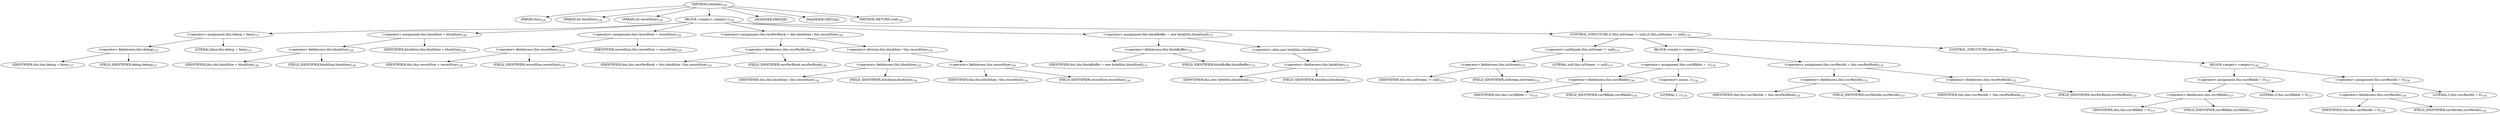 digraph "initialize" {  
"276" [label = <(METHOD,initialize)<SUB>126</SUB>> ]
"20" [label = <(PARAM,this)<SUB>126</SUB>> ]
"277" [label = <(PARAM,int blockSize)<SUB>126</SUB>> ]
"278" [label = <(PARAM,int recordSize)<SUB>126</SUB>> ]
"279" [label = <(BLOCK,&lt;empty&gt;,&lt;empty&gt;)<SUB>126</SUB>> ]
"280" [label = <(&lt;operator&gt;.assignment,this.debug = false)<SUB>127</SUB>> ]
"281" [label = <(&lt;operator&gt;.fieldAccess,this.debug)<SUB>127</SUB>> ]
"19" [label = <(IDENTIFIER,this,this.debug = false)<SUB>127</SUB>> ]
"282" [label = <(FIELD_IDENTIFIER,debug,debug)<SUB>127</SUB>> ]
"283" [label = <(LITERAL,false,this.debug = false)<SUB>127</SUB>> ]
"284" [label = <(&lt;operator&gt;.assignment,this.blockSize = blockSize)<SUB>128</SUB>> ]
"285" [label = <(&lt;operator&gt;.fieldAccess,this.blockSize)<SUB>128</SUB>> ]
"21" [label = <(IDENTIFIER,this,this.blockSize = blockSize)<SUB>128</SUB>> ]
"286" [label = <(FIELD_IDENTIFIER,blockSize,blockSize)<SUB>128</SUB>> ]
"287" [label = <(IDENTIFIER,blockSize,this.blockSize = blockSize)<SUB>128</SUB>> ]
"288" [label = <(&lt;operator&gt;.assignment,this.recordSize = recordSize)<SUB>129</SUB>> ]
"289" [label = <(&lt;operator&gt;.fieldAccess,this.recordSize)<SUB>129</SUB>> ]
"22" [label = <(IDENTIFIER,this,this.recordSize = recordSize)<SUB>129</SUB>> ]
"290" [label = <(FIELD_IDENTIFIER,recordSize,recordSize)<SUB>129</SUB>> ]
"291" [label = <(IDENTIFIER,recordSize,this.recordSize = recordSize)<SUB>129</SUB>> ]
"292" [label = <(&lt;operator&gt;.assignment,this.recsPerBlock = this.blockSize / this.recordSize)<SUB>130</SUB>> ]
"293" [label = <(&lt;operator&gt;.fieldAccess,this.recsPerBlock)<SUB>130</SUB>> ]
"23" [label = <(IDENTIFIER,this,this.recsPerBlock = this.blockSize / this.recordSize)<SUB>130</SUB>> ]
"294" [label = <(FIELD_IDENTIFIER,recsPerBlock,recsPerBlock)<SUB>130</SUB>> ]
"295" [label = <(&lt;operator&gt;.division,this.blockSize / this.recordSize)<SUB>130</SUB>> ]
"296" [label = <(&lt;operator&gt;.fieldAccess,this.blockSize)<SUB>130</SUB>> ]
"24" [label = <(IDENTIFIER,this,this.blockSize / this.recordSize)<SUB>130</SUB>> ]
"297" [label = <(FIELD_IDENTIFIER,blockSize,blockSize)<SUB>130</SUB>> ]
"298" [label = <(&lt;operator&gt;.fieldAccess,this.recordSize)<SUB>130</SUB>> ]
"25" [label = <(IDENTIFIER,this,this.blockSize / this.recordSize)<SUB>130</SUB>> ]
"299" [label = <(FIELD_IDENTIFIER,recordSize,recordSize)<SUB>130</SUB>> ]
"300" [label = <(&lt;operator&gt;.assignment,this.blockBuffer = new byte[this.blockSize])<SUB>131</SUB>> ]
"301" [label = <(&lt;operator&gt;.fieldAccess,this.blockBuffer)<SUB>131</SUB>> ]
"26" [label = <(IDENTIFIER,this,this.blockBuffer = new byte[this.blockSize])<SUB>131</SUB>> ]
"302" [label = <(FIELD_IDENTIFIER,blockBuffer,blockBuffer)<SUB>131</SUB>> ]
"303" [label = <(&lt;operator&gt;.alloc,new byte[this.blockSize])> ]
"304" [label = <(&lt;operator&gt;.fieldAccess,this.blockSize)<SUB>131</SUB>> ]
"27" [label = <(IDENTIFIER,this,new byte[this.blockSize])<SUB>131</SUB>> ]
"305" [label = <(FIELD_IDENTIFIER,blockSize,blockSize)<SUB>131</SUB>> ]
"306" [label = <(CONTROL_STRUCTURE,if (this.inStream != null),if (this.inStream != null))<SUB>133</SUB>> ]
"307" [label = <(&lt;operator&gt;.notEquals,this.inStream != null)<SUB>133</SUB>> ]
"308" [label = <(&lt;operator&gt;.fieldAccess,this.inStream)<SUB>133</SUB>> ]
"28" [label = <(IDENTIFIER,this,this.inStream != null)<SUB>133</SUB>> ]
"309" [label = <(FIELD_IDENTIFIER,inStream,inStream)<SUB>133</SUB>> ]
"310" [label = <(LITERAL,null,this.inStream != null)<SUB>133</SUB>> ]
"311" [label = <(BLOCK,&lt;empty&gt;,&lt;empty&gt;)<SUB>133</SUB>> ]
"312" [label = <(&lt;operator&gt;.assignment,this.currBlkIdx = -1)<SUB>134</SUB>> ]
"313" [label = <(&lt;operator&gt;.fieldAccess,this.currBlkIdx)<SUB>134</SUB>> ]
"29" [label = <(IDENTIFIER,this,this.currBlkIdx = -1)<SUB>134</SUB>> ]
"314" [label = <(FIELD_IDENTIFIER,currBlkIdx,currBlkIdx)<SUB>134</SUB>> ]
"315" [label = <(&lt;operator&gt;.minus,-1)<SUB>134</SUB>> ]
"316" [label = <(LITERAL,1,-1)<SUB>134</SUB>> ]
"317" [label = <(&lt;operator&gt;.assignment,this.currRecIdx = this.recsPerBlock)<SUB>135</SUB>> ]
"318" [label = <(&lt;operator&gt;.fieldAccess,this.currRecIdx)<SUB>135</SUB>> ]
"30" [label = <(IDENTIFIER,this,this.currRecIdx = this.recsPerBlock)<SUB>135</SUB>> ]
"319" [label = <(FIELD_IDENTIFIER,currRecIdx,currRecIdx)<SUB>135</SUB>> ]
"320" [label = <(&lt;operator&gt;.fieldAccess,this.recsPerBlock)<SUB>135</SUB>> ]
"31" [label = <(IDENTIFIER,this,this.currRecIdx = this.recsPerBlock)<SUB>135</SUB>> ]
"321" [label = <(FIELD_IDENTIFIER,recsPerBlock,recsPerBlock)<SUB>135</SUB>> ]
"322" [label = <(CONTROL_STRUCTURE,else,else)<SUB>136</SUB>> ]
"323" [label = <(BLOCK,&lt;empty&gt;,&lt;empty&gt;)<SUB>136</SUB>> ]
"324" [label = <(&lt;operator&gt;.assignment,this.currBlkIdx = 0)<SUB>137</SUB>> ]
"325" [label = <(&lt;operator&gt;.fieldAccess,this.currBlkIdx)<SUB>137</SUB>> ]
"32" [label = <(IDENTIFIER,this,this.currBlkIdx = 0)<SUB>137</SUB>> ]
"326" [label = <(FIELD_IDENTIFIER,currBlkIdx,currBlkIdx)<SUB>137</SUB>> ]
"327" [label = <(LITERAL,0,this.currBlkIdx = 0)<SUB>137</SUB>> ]
"328" [label = <(&lt;operator&gt;.assignment,this.currRecIdx = 0)<SUB>138</SUB>> ]
"329" [label = <(&lt;operator&gt;.fieldAccess,this.currRecIdx)<SUB>138</SUB>> ]
"33" [label = <(IDENTIFIER,this,this.currRecIdx = 0)<SUB>138</SUB>> ]
"330" [label = <(FIELD_IDENTIFIER,currRecIdx,currRecIdx)<SUB>138</SUB>> ]
"331" [label = <(LITERAL,0,this.currRecIdx = 0)<SUB>138</SUB>> ]
"332" [label = <(MODIFIER,PRIVATE)> ]
"333" [label = <(MODIFIER,VIRTUAL)> ]
"334" [label = <(METHOD_RETURN,void)<SUB>126</SUB>> ]
  "276" -> "20" 
  "276" -> "277" 
  "276" -> "278" 
  "276" -> "279" 
  "276" -> "332" 
  "276" -> "333" 
  "276" -> "334" 
  "279" -> "280" 
  "279" -> "284" 
  "279" -> "288" 
  "279" -> "292" 
  "279" -> "300" 
  "279" -> "306" 
  "280" -> "281" 
  "280" -> "283" 
  "281" -> "19" 
  "281" -> "282" 
  "284" -> "285" 
  "284" -> "287" 
  "285" -> "21" 
  "285" -> "286" 
  "288" -> "289" 
  "288" -> "291" 
  "289" -> "22" 
  "289" -> "290" 
  "292" -> "293" 
  "292" -> "295" 
  "293" -> "23" 
  "293" -> "294" 
  "295" -> "296" 
  "295" -> "298" 
  "296" -> "24" 
  "296" -> "297" 
  "298" -> "25" 
  "298" -> "299" 
  "300" -> "301" 
  "300" -> "303" 
  "301" -> "26" 
  "301" -> "302" 
  "303" -> "304" 
  "304" -> "27" 
  "304" -> "305" 
  "306" -> "307" 
  "306" -> "311" 
  "306" -> "322" 
  "307" -> "308" 
  "307" -> "310" 
  "308" -> "28" 
  "308" -> "309" 
  "311" -> "312" 
  "311" -> "317" 
  "312" -> "313" 
  "312" -> "315" 
  "313" -> "29" 
  "313" -> "314" 
  "315" -> "316" 
  "317" -> "318" 
  "317" -> "320" 
  "318" -> "30" 
  "318" -> "319" 
  "320" -> "31" 
  "320" -> "321" 
  "322" -> "323" 
  "323" -> "324" 
  "323" -> "328" 
  "324" -> "325" 
  "324" -> "327" 
  "325" -> "32" 
  "325" -> "326" 
  "328" -> "329" 
  "328" -> "331" 
  "329" -> "33" 
  "329" -> "330" 
}
